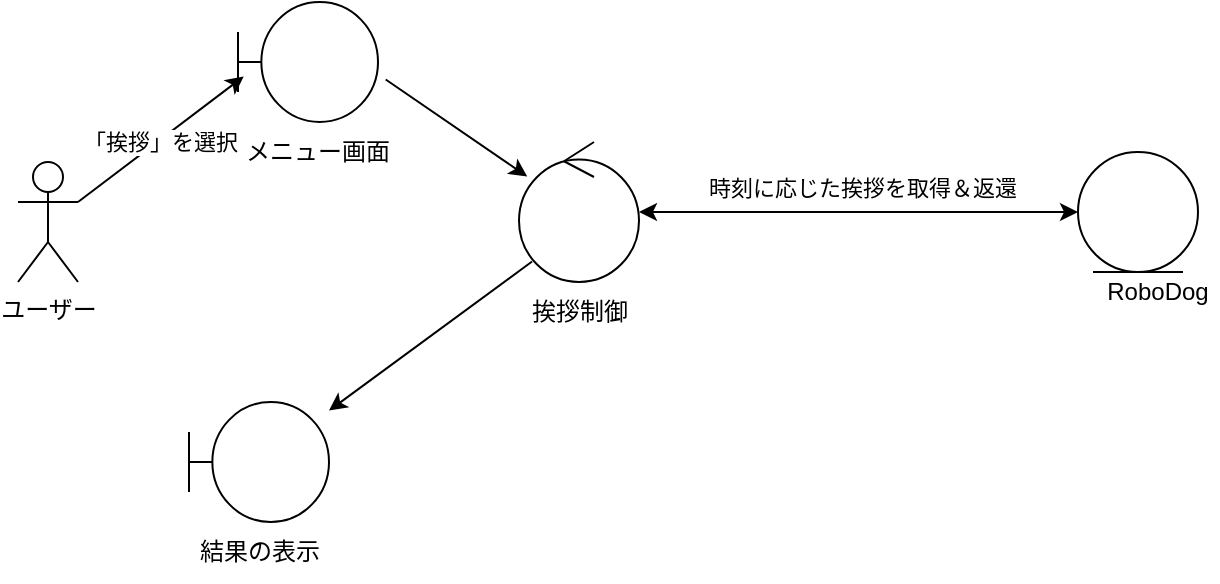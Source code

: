 <mxfile>
    <diagram id="TZtRtn6nKMPptzzoDG8T" name="ページ1">
        <mxGraphModel dx="1148" dy="329" grid="1" gridSize="10" guides="1" tooltips="1" connect="1" arrows="1" fold="1" page="1" pageScale="1" pageWidth="827" pageHeight="1169" math="0" shadow="0">
            <root>
                <mxCell id="0"/>
                <mxCell id="1" parent="0"/>
                <mxCell id="2" value="ユーザー" style="shape=umlActor;verticalLabelPosition=bottom;verticalAlign=top;html=1;outlineConnect=0;" vertex="1" parent="1">
                    <mxGeometry x="80" y="130" width="30" height="60" as="geometry"/>
                </mxCell>
                <mxCell id="3" value="" style="shape=umlBoundary;whiteSpace=wrap;html=1;" vertex="1" parent="1">
                    <mxGeometry x="190" y="50" width="70" height="60" as="geometry"/>
                </mxCell>
                <mxCell id="4" value="メニュー画面" style="text;html=1;align=center;verticalAlign=middle;whiteSpace=wrap;rounded=0;" vertex="1" parent="1">
                    <mxGeometry x="190" y="110" width="80" height="30" as="geometry"/>
                </mxCell>
                <mxCell id="7" value="" style="ellipse;shape=umlEntity;whiteSpace=wrap;html=1;" vertex="1" parent="1">
                    <mxGeometry x="610" y="125" width="60" height="60" as="geometry"/>
                </mxCell>
                <mxCell id="8" value="RoboDog" style="text;html=1;align=center;verticalAlign=middle;whiteSpace=wrap;rounded=0;" vertex="1" parent="1">
                    <mxGeometry x="620" y="180" width="60" height="30" as="geometry"/>
                </mxCell>
                <mxCell id="11" value="" style="endArrow=classic;html=1;entryX=0.041;entryY=0.62;entryDx=0;entryDy=0;entryPerimeter=0;" edge="1" parent="1" target="3">
                    <mxGeometry width="50" height="50" relative="1" as="geometry">
                        <mxPoint x="110" y="150" as="sourcePoint"/>
                        <mxPoint x="160" y="100" as="targetPoint"/>
                    </mxGeometry>
                </mxCell>
                <mxCell id="13" value="&lt;div&gt;「挨拶」を選択&lt;/div&gt;" style="edgeLabel;html=1;align=center;verticalAlign=middle;resizable=0;points=[];" vertex="1" connectable="0" parent="11">
                    <mxGeometry x="0.313" relative="1" as="geometry">
                        <mxPoint x="-14" y="11" as="offset"/>
                    </mxGeometry>
                </mxCell>
                <mxCell id="19" value="" style="endArrow=classic;html=1;exitX=1.055;exitY=0.646;exitDx=0;exitDy=0;exitPerimeter=0;" edge="1" parent="1" source="3" target="21">
                    <mxGeometry width="50" height="50" relative="1" as="geometry">
                        <mxPoint x="220" y="170" as="sourcePoint"/>
                        <mxPoint x="328.14" y="129.54" as="targetPoint"/>
                    </mxGeometry>
                </mxCell>
                <mxCell id="21" value="" style="ellipse;shape=umlControl;whiteSpace=wrap;html=1;" vertex="1" parent="1">
                    <mxGeometry x="330.5" y="120" width="60" height="70" as="geometry"/>
                </mxCell>
                <mxCell id="22" value="&lt;span style=&quot;font-weight: normal;&quot;&gt;挨拶制御&lt;/span&gt;" style="text;html=1;align=center;verticalAlign=middle;whiteSpace=wrap;rounded=0;fontStyle=1" vertex="1" parent="1">
                    <mxGeometry x="330.5" y="190" width="60" height="30" as="geometry"/>
                </mxCell>
                <mxCell id="34" value="" style="endArrow=classic;html=1;exitX=0.109;exitY=0.854;exitDx=0;exitDy=0;exitPerimeter=0;" edge="1" parent="1" source="21" target="41">
                    <mxGeometry width="50" height="50" relative="1" as="geometry">
                        <mxPoint x="450" y="270" as="sourcePoint"/>
                        <mxPoint x="220" y="260" as="targetPoint"/>
                    </mxGeometry>
                </mxCell>
                <mxCell id="35" value="結果の表示" style="text;html=1;align=center;verticalAlign=middle;whiteSpace=wrap;rounded=0;" vertex="1" parent="1">
                    <mxGeometry x="160.5" y="310" width="80" height="30" as="geometry"/>
                </mxCell>
                <mxCell id="37" value="" style="endArrow=classic;startArrow=classic;html=1;" edge="1" parent="1" source="21" target="7">
                    <mxGeometry width="50" height="50" relative="1" as="geometry">
                        <mxPoint x="320" y="230" as="sourcePoint"/>
                        <mxPoint x="370" y="180" as="targetPoint"/>
                    </mxGeometry>
                </mxCell>
                <mxCell id="40" value="時刻に応じた挨拶を取得＆返還" style="edgeLabel;html=1;align=center;verticalAlign=middle;resizable=0;points=[];" vertex="1" connectable="0" parent="37">
                    <mxGeometry x="0.017" y="-4" relative="1" as="geometry">
                        <mxPoint y="-16" as="offset"/>
                    </mxGeometry>
                </mxCell>
                <mxCell id="41" value="" style="shape=umlBoundary;whiteSpace=wrap;html=1;" vertex="1" parent="1">
                    <mxGeometry x="165.5" y="250" width="70" height="60" as="geometry"/>
                </mxCell>
            </root>
        </mxGraphModel>
    </diagram>
</mxfile>
